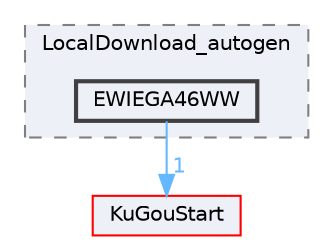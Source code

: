 digraph "EWIEGA46WW"
{
 // LATEX_PDF_SIZE
  bgcolor="transparent";
  edge [fontname=Helvetica,fontsize=10,labelfontname=Helvetica,labelfontsize=10];
  node [fontname=Helvetica,fontsize=10,shape=box,height=0.2,width=0.4];
  compound=true
  subgraph clusterdir_f7d0f5c75cf81e630c3a06431dee84f8 {
    graph [ bgcolor="#edf0f7", pencolor="grey50", label="LocalDownload_autogen", fontname=Helvetica,fontsize=10 style="filled,dashed", URL="dir_f7d0f5c75cf81e630c3a06431dee84f8.html",tooltip=""]
  dir_852caf9700ee15df73f081e3cae6b06e [label="EWIEGA46WW", fillcolor="#edf0f7", color="grey25", style="filled,bold", URL="dir_852caf9700ee15df73f081e3cae6b06e.html",tooltip=""];
  }
  dir_e60601b218beddc6af0778ac41ea9cb2 [label="KuGouStart", fillcolor="#edf0f7", color="red", style="filled", URL="dir_e60601b218beddc6af0778ac41ea9cb2.html",tooltip=""];
  dir_852caf9700ee15df73f081e3cae6b06e->dir_e60601b218beddc6af0778ac41ea9cb2 [headlabel="1", labeldistance=1.5 headhref="dir_000099_000172.html" href="dir_000099_000172.html" color="steelblue1" fontcolor="steelblue1"];
}
